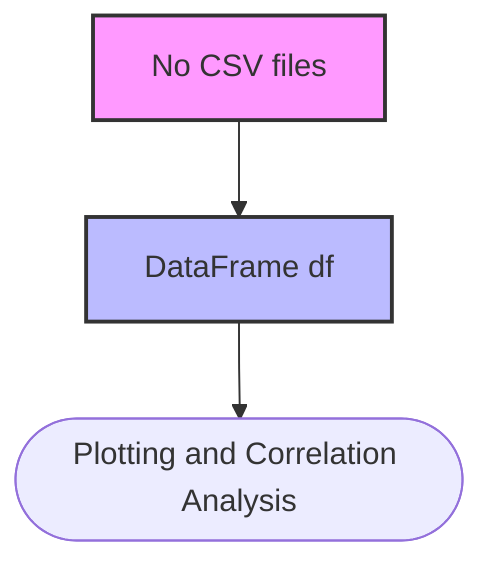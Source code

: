 flowchart TD
    %% Data Sources
    A[No CSV files]:::dataSource

    %% Data Variables
    B[DataFrame df]:::dataVariable

    %% Data Flow
    A --> B
    B --> C([Plotting and Correlation Analysis])

    %% Styles
    classDef dataSource fill:#f9f,stroke:#333,stroke-width:2px;
    classDef dataVariable fill:#bbf,stroke:#333,stroke-width:2px;